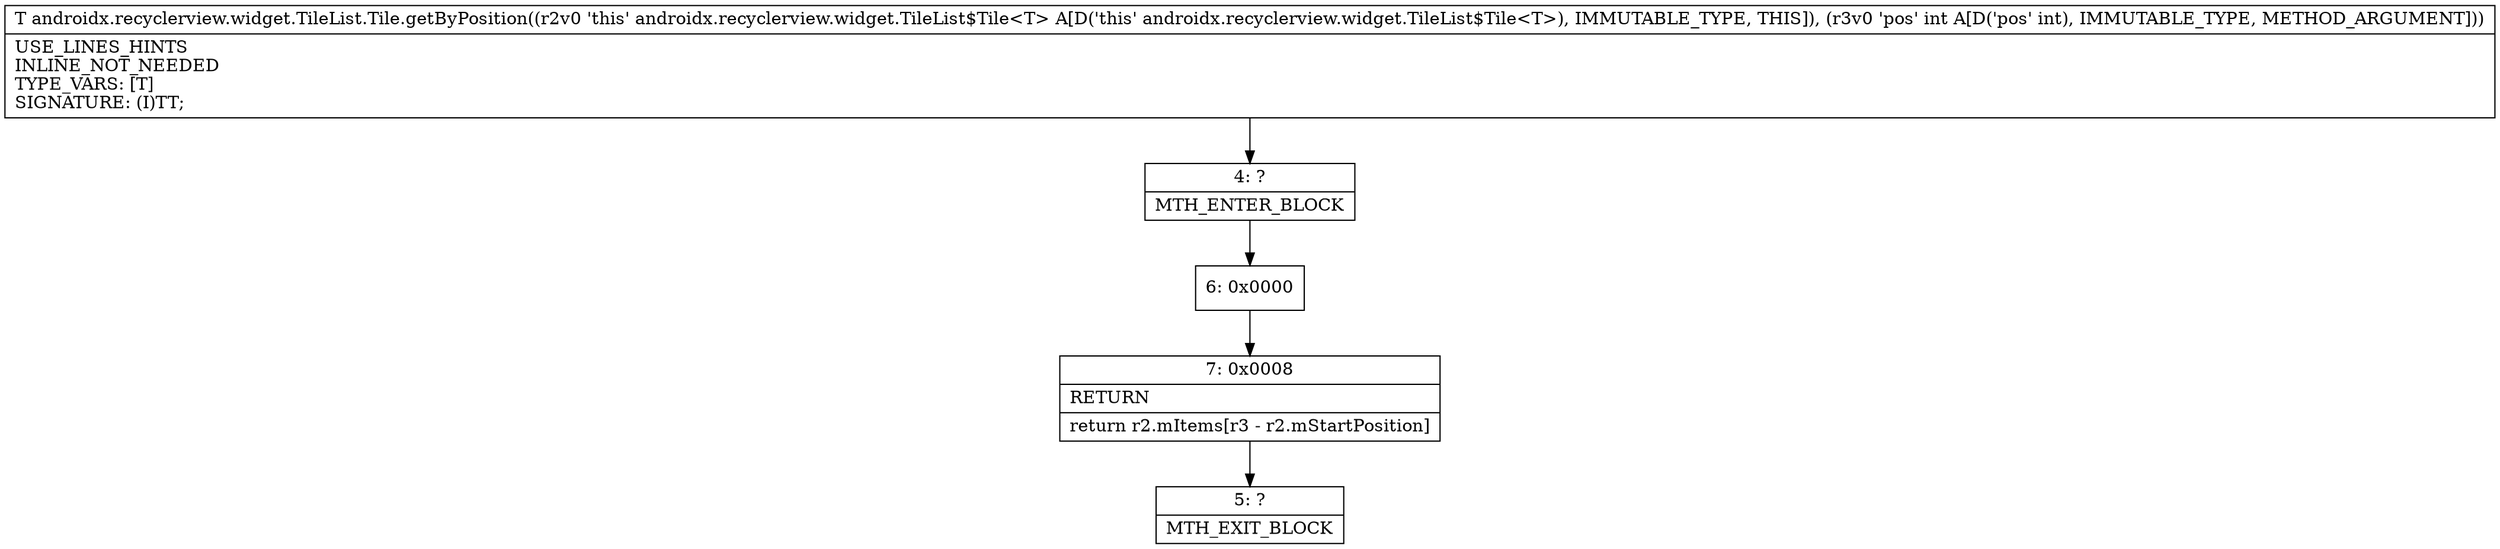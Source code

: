 digraph "CFG forandroidx.recyclerview.widget.TileList.Tile.getByPosition(I)Ljava\/lang\/Object;" {
Node_4 [shape=record,label="{4\:\ ?|MTH_ENTER_BLOCK\l}"];
Node_6 [shape=record,label="{6\:\ 0x0000}"];
Node_7 [shape=record,label="{7\:\ 0x0008|RETURN\l|return r2.mItems[r3 \- r2.mStartPosition]\l}"];
Node_5 [shape=record,label="{5\:\ ?|MTH_EXIT_BLOCK\l}"];
MethodNode[shape=record,label="{T androidx.recyclerview.widget.TileList.Tile.getByPosition((r2v0 'this' androidx.recyclerview.widget.TileList$Tile\<T\> A[D('this' androidx.recyclerview.widget.TileList$Tile\<T\>), IMMUTABLE_TYPE, THIS]), (r3v0 'pos' int A[D('pos' int), IMMUTABLE_TYPE, METHOD_ARGUMENT]))  | USE_LINES_HINTS\lINLINE_NOT_NEEDED\lTYPE_VARS: [T]\lSIGNATURE: (I)TT;\l}"];
MethodNode -> Node_4;Node_4 -> Node_6;
Node_6 -> Node_7;
Node_7 -> Node_5;
}

